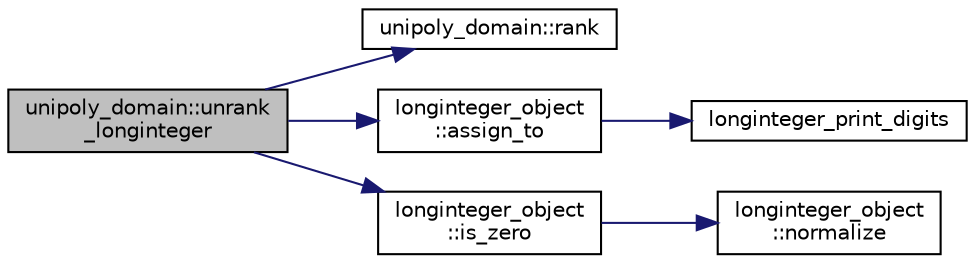 digraph "unipoly_domain::unrank_longinteger"
{
  edge [fontname="Helvetica",fontsize="10",labelfontname="Helvetica",labelfontsize="10"];
  node [fontname="Helvetica",fontsize="10",shape=record];
  rankdir="LR";
  Node681 [label="unipoly_domain::unrank\l_longinteger",height=0.2,width=0.4,color="black", fillcolor="grey75", style="filled", fontcolor="black"];
  Node681 -> Node682 [color="midnightblue",fontsize="10",style="solid",fontname="Helvetica"];
  Node682 [label="unipoly_domain::rank",height=0.2,width=0.4,color="black", fillcolor="white", style="filled",URL="$da/d3c/classunipoly__domain.html#abbb4c71146629a9f1c08f764522f54ca"];
  Node681 -> Node683 [color="midnightblue",fontsize="10",style="solid",fontname="Helvetica"];
  Node683 [label="longinteger_object\l::assign_to",height=0.2,width=0.4,color="black", fillcolor="white", style="filled",URL="$dd/d7e/classlonginteger__object.html#a891b9d0947bfce181245ab5cffe9482a"];
  Node683 -> Node684 [color="midnightblue",fontsize="10",style="solid",fontname="Helvetica"];
  Node684 [label="longinteger_print_digits",height=0.2,width=0.4,color="black", fillcolor="white", style="filled",URL="$de/dc5/algebra__and__number__theory_8h.html#ac2bac7b12f5b6440b8dad275cd7a157d"];
  Node681 -> Node685 [color="midnightblue",fontsize="10",style="solid",fontname="Helvetica"];
  Node685 [label="longinteger_object\l::is_zero",height=0.2,width=0.4,color="black", fillcolor="white", style="filled",URL="$dd/d7e/classlonginteger__object.html#a0946732d08e5180a00480f4c40667101"];
  Node685 -> Node686 [color="midnightblue",fontsize="10",style="solid",fontname="Helvetica"];
  Node686 [label="longinteger_object\l::normalize",height=0.2,width=0.4,color="black", fillcolor="white", style="filled",URL="$dd/d7e/classlonginteger__object.html#ae27040d862a5624e98fc9582daa889ee"];
}
